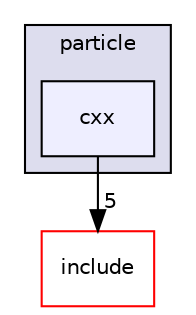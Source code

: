 digraph "cxx" {
  compound=true
  node [ fontsize="10", fontname="Helvetica"];
  edge [ labelfontsize="10", labelfontname="Helvetica"];
  subgraph clusterdir_1591526fd125289a70742a0dafe36eb5 {
    graph [ bgcolor="#ddddee", pencolor="black", label="particle" fontname="Helvetica", fontsize="10", URL="dir_1591526fd125289a70742a0dafe36eb5.html"]
  dir_7a8ed55b09a48ee50f128d6f4c8f54cb [shape=box, label="cxx", style="filled", fillcolor="#eeeeff", pencolor="black", URL="dir_7a8ed55b09a48ee50f128d6f4c8f54cb.html"];
  }
  dir_3bfd631c1dae045c49d1d05312a948ca [shape=box label="include" fillcolor="white" style="filled" color="red" URL="dir_3bfd631c1dae045c49d1d05312a948ca.html"];
  dir_7a8ed55b09a48ee50f128d6f4c8f54cb->dir_3bfd631c1dae045c49d1d05312a948ca [headlabel="5", labeldistance=1.5 headhref="dir_000091_000184.html"];
}
